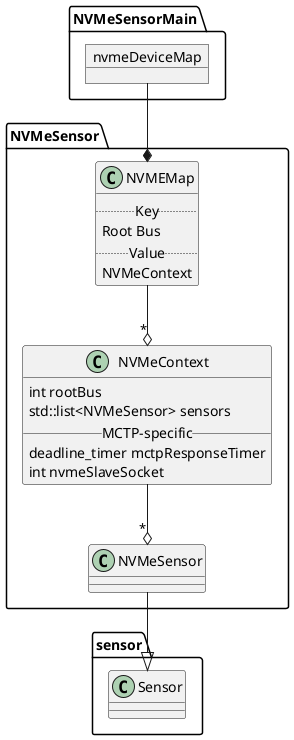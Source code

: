@startuml
package "sensor" {
class Sensor
}

package "NVMeSensorMain" {
object nvmeDeviceMap
}

package "NVMeSensor" {

class NVMeSensor

class NVMeContext {
int rootBus
std::list<NVMeSensor> sensors
__ MCTP-specific __
deadline_timer mctpResponseTimer
int nvmeSlaveSocket
}

class NVMEMap {
.. Key ..
Root Bus
.. Value ..
NVMeContext
}

NVMEMap --o "*" NVMeContext
NVMeContext --o "*" NVMeSensor
NVMeSensor --|> Sensor
}

nvmeDeviceMap --* NVMEMap
@enduml
